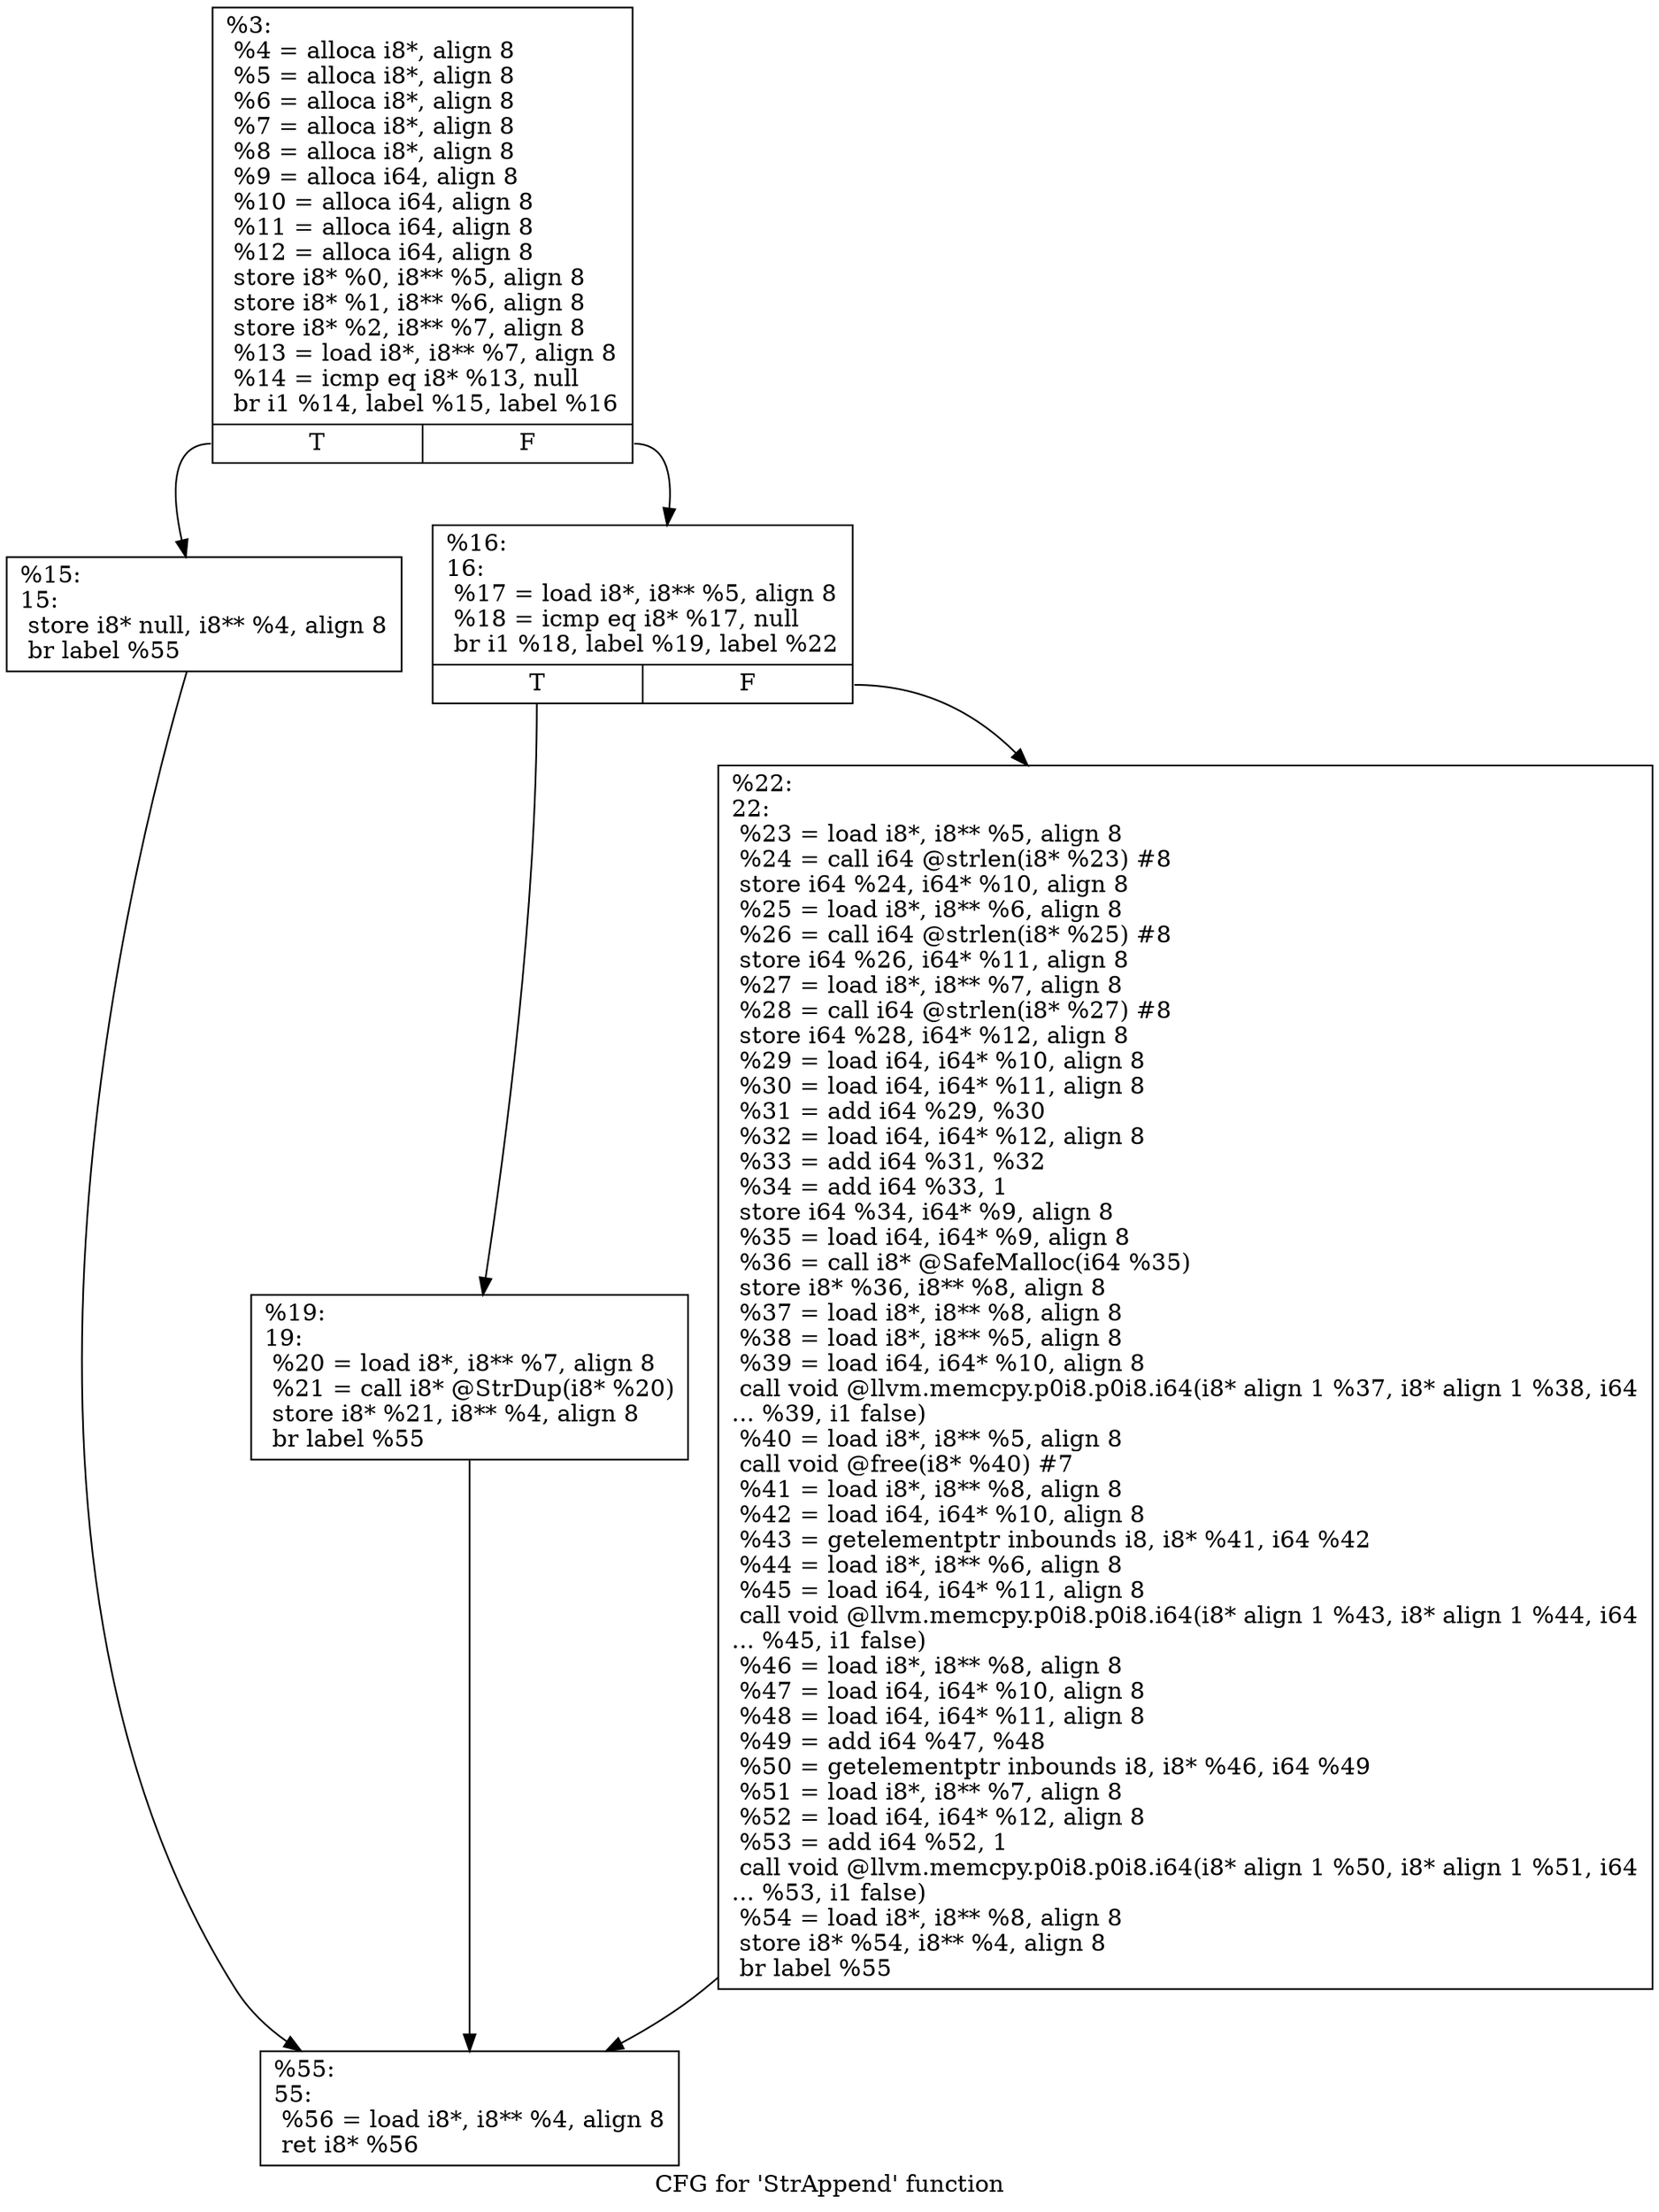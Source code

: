 digraph "CFG for 'StrAppend' function" {
	label="CFG for 'StrAppend' function";

	Node0x16ec260 [shape=record,label="{%3:\l  %4 = alloca i8*, align 8\l  %5 = alloca i8*, align 8\l  %6 = alloca i8*, align 8\l  %7 = alloca i8*, align 8\l  %8 = alloca i8*, align 8\l  %9 = alloca i64, align 8\l  %10 = alloca i64, align 8\l  %11 = alloca i64, align 8\l  %12 = alloca i64, align 8\l  store i8* %0, i8** %5, align 8\l  store i8* %1, i8** %6, align 8\l  store i8* %2, i8** %7, align 8\l  %13 = load i8*, i8** %7, align 8\l  %14 = icmp eq i8* %13, null\l  br i1 %14, label %15, label %16\l|{<s0>T|<s1>F}}"];
	Node0x16ec260:s0 -> Node0x16ec2b0;
	Node0x16ec260:s1 -> Node0x16ec8e0;
	Node0x16ec2b0 [shape=record,label="{%15:\l15:                                               \l  store i8* null, i8** %4, align 8\l  br label %55\l}"];
	Node0x16ec2b0 -> Node0x16eca80;
	Node0x16ec8e0 [shape=record,label="{%16:\l16:                                               \l  %17 = load i8*, i8** %5, align 8\l  %18 = icmp eq i8* %17, null\l  br i1 %18, label %19, label %22\l|{<s0>T|<s1>F}}"];
	Node0x16ec8e0:s0 -> Node0x16ecc00;
	Node0x16ec8e0:s1 -> Node0x16ecc50;
	Node0x16ecc00 [shape=record,label="{%19:\l19:                                               \l  %20 = load i8*, i8** %7, align 8\l  %21 = call i8* @StrDup(i8* %20)\l  store i8* %21, i8** %4, align 8\l  br label %55\l}"];
	Node0x16ecc00 -> Node0x16eca80;
	Node0x16ecc50 [shape=record,label="{%22:\l22:                                               \l  %23 = load i8*, i8** %5, align 8\l  %24 = call i64 @strlen(i8* %23) #8\l  store i64 %24, i64* %10, align 8\l  %25 = load i8*, i8** %6, align 8\l  %26 = call i64 @strlen(i8* %25) #8\l  store i64 %26, i64* %11, align 8\l  %27 = load i8*, i8** %7, align 8\l  %28 = call i64 @strlen(i8* %27) #8\l  store i64 %28, i64* %12, align 8\l  %29 = load i64, i64* %10, align 8\l  %30 = load i64, i64* %11, align 8\l  %31 = add i64 %29, %30\l  %32 = load i64, i64* %12, align 8\l  %33 = add i64 %31, %32\l  %34 = add i64 %33, 1\l  store i64 %34, i64* %9, align 8\l  %35 = load i64, i64* %9, align 8\l  %36 = call i8* @SafeMalloc(i64 %35)\l  store i8* %36, i8** %8, align 8\l  %37 = load i8*, i8** %8, align 8\l  %38 = load i8*, i8** %5, align 8\l  %39 = load i64, i64* %10, align 8\l  call void @llvm.memcpy.p0i8.p0i8.i64(i8* align 1 %37, i8* align 1 %38, i64\l... %39, i1 false)\l  %40 = load i8*, i8** %5, align 8\l  call void @free(i8* %40) #7\l  %41 = load i8*, i8** %8, align 8\l  %42 = load i64, i64* %10, align 8\l  %43 = getelementptr inbounds i8, i8* %41, i64 %42\l  %44 = load i8*, i8** %6, align 8\l  %45 = load i64, i64* %11, align 8\l  call void @llvm.memcpy.p0i8.p0i8.i64(i8* align 1 %43, i8* align 1 %44, i64\l... %45, i1 false)\l  %46 = load i8*, i8** %8, align 8\l  %47 = load i64, i64* %10, align 8\l  %48 = load i64, i64* %11, align 8\l  %49 = add i64 %47, %48\l  %50 = getelementptr inbounds i8, i8* %46, i64 %49\l  %51 = load i8*, i8** %7, align 8\l  %52 = load i64, i64* %12, align 8\l  %53 = add i64 %52, 1\l  call void @llvm.memcpy.p0i8.p0i8.i64(i8* align 1 %50, i8* align 1 %51, i64\l... %53, i1 false)\l  %54 = load i8*, i8** %8, align 8\l  store i8* %54, i8** %4, align 8\l  br label %55\l}"];
	Node0x16ecc50 -> Node0x16eca80;
	Node0x16eca80 [shape=record,label="{%55:\l55:                                               \l  %56 = load i8*, i8** %4, align 8\l  ret i8* %56\l}"];
}
